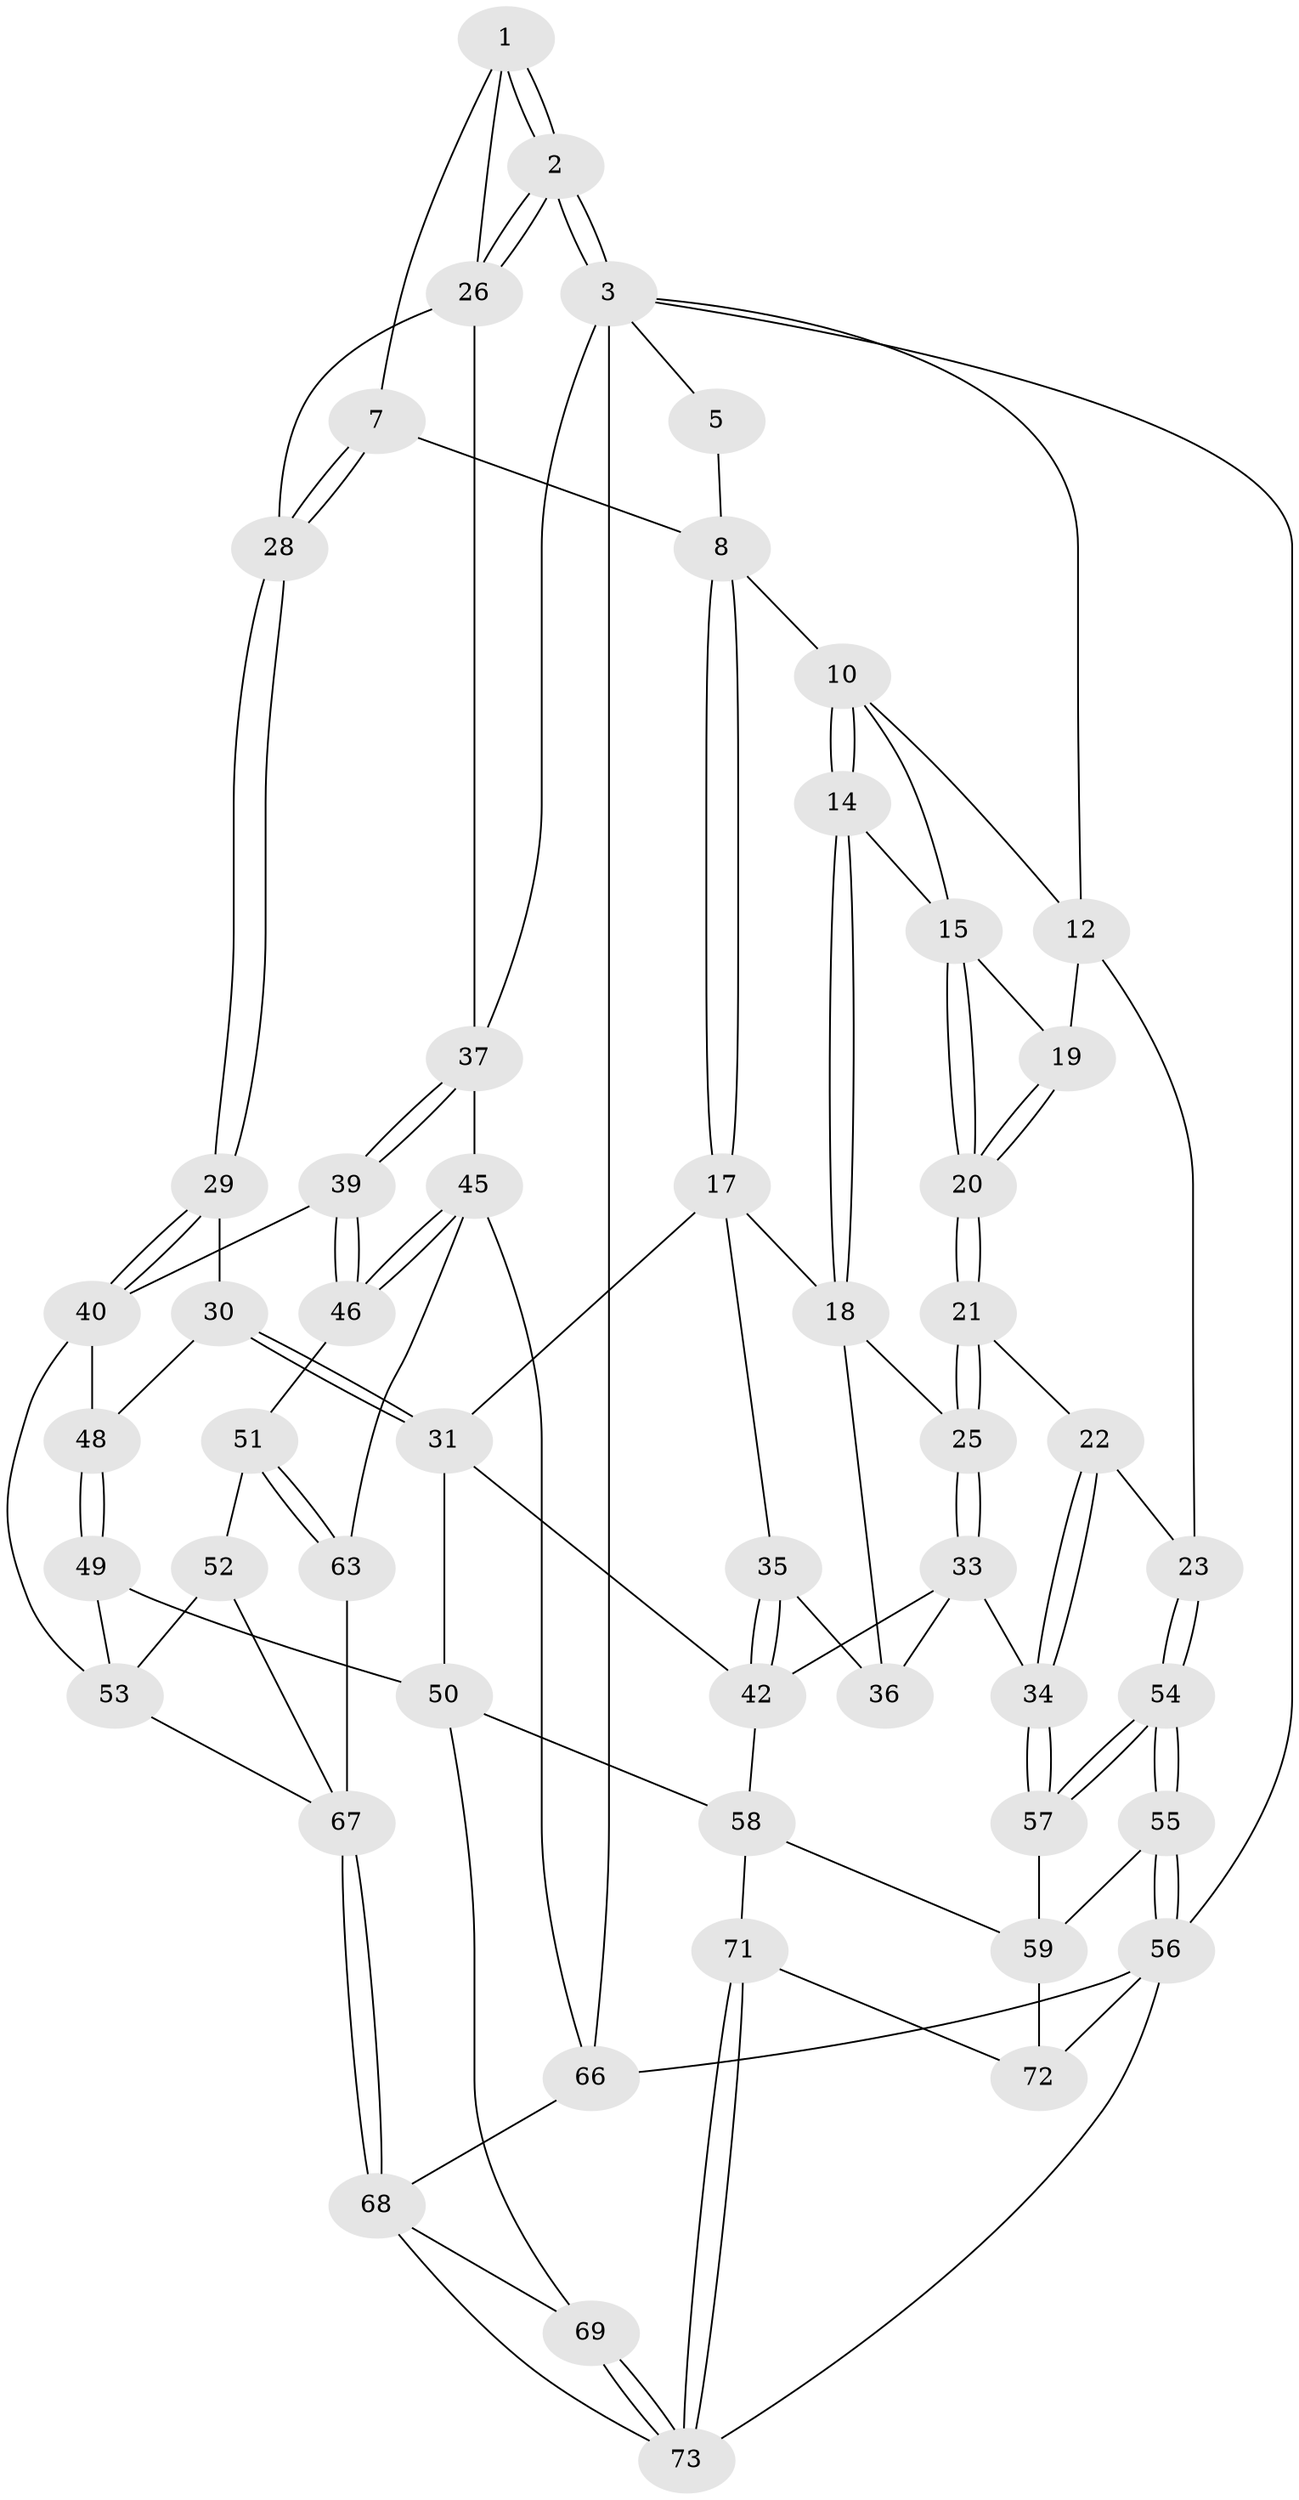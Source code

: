 // original degree distribution, {3: 0.02631578947368421, 6: 0.21052631578947367, 4: 0.23684210526315788, 5: 0.5263157894736842}
// Generated by graph-tools (version 1.1) at 2025/11/02/27/25 16:11:57]
// undirected, 53 vertices, 122 edges
graph export_dot {
graph [start="1"]
  node [color=gray90,style=filled];
  1 [pos="+0.8227533070618718+0",super="+6"];
  2 [pos="+1+0"];
  3 [pos="+1+0",super="+4"];
  5 [pos="+0.3015928137508975+0"];
  7 [pos="+0.5468780180149412+0.20724829211586662"];
  8 [pos="+0.4944951893146528+0.2123241580788705",super="+9"];
  10 [pos="+0.26224952625035775+0.023137432091426536",super="+11"];
  12 [pos="+0.04663583525677722+0.13498277762660052",super="+13"];
  14 [pos="+0.22666042218053456+0.217725035231594"];
  15 [pos="+0.22328531572059127+0.21805247415637125",super="+16"];
  17 [pos="+0.4649759466458916+0.24743282478883885",super="+32"];
  18 [pos="+0.31581332163154063+0.31432997929050627",super="+24"];
  19 [pos="+0.09782617309290466+0.18341766585221825"];
  20 [pos="+0.10838556323215284+0.30046299981025704"];
  21 [pos="+0.09306634596260638+0.3358848462924971"];
  22 [pos="+0.03456501000587388+0.3426847306375521"];
  23 [pos="+0+0.337434047999806"];
  25 [pos="+0.1923713091629043+0.401119267355247"];
  26 [pos="+0.8293201527518129+0.3035865268203123",super="+27"];
  28 [pos="+0.6294499875409231+0.41072600337201937"];
  29 [pos="+0.6235678044951772+0.45567880146006384"];
  30 [pos="+0.5596140886111566+0.49746723287710665"];
  31 [pos="+0.5278846819715575+0.5095267009375334",super="+44"];
  33 [pos="+0.1681194072040463+0.5146264926953876",super="+41"];
  34 [pos="+0.11548933500749779+0.5432355396588446"];
  35 [pos="+0.4051873458890818+0.4794526330248509"];
  36 [pos="+0.3396454115467375+0.4399319775030736"];
  37 [pos="+0.8399684215360211+0.31824722628546437",super="+38"];
  39 [pos="+0.8174351504081961+0.48823779735735884"];
  40 [pos="+0.7763700316329806+0.5123378472917517",super="+47"];
  42 [pos="+0.3322070730451793+0.6310194198540914",super="+43"];
  45 [pos="+1+0.5314957534082381",super="+62"];
  46 [pos="+0.9349637166826323+0.5686618920328999"];
  48 [pos="+0.6558376677738654+0.5665656189396049"];
  49 [pos="+0.5763677936312162+0.677747626226853"];
  50 [pos="+0.5505186430119602+0.6632473657300831",super="+64"];
  51 [pos="+0.9269385209647646+0.5933944771041038"];
  52 [pos="+0.8300440126949071+0.729475687918947"];
  53 [pos="+0.7298776915233869+0.6741593963228315",super="+60"];
  54 [pos="+0+0.5952819752113252"];
  55 [pos="+0+0.7605549866573654"];
  56 [pos="+0+1",super="+74"];
  57 [pos="+0.10916012263226695+0.5478250324896718"];
  58 [pos="+0.2881886168857602+0.7522037849917965",super="+65"];
  59 [pos="+0.1113017872367339+0.5539074594161966",super="+61"];
  63 [pos="+1+0.9648553048890792"];
  66 [pos="+1+1"];
  67 [pos="+0.6263001944535378+0.8687833892623249",super="+70"];
  68 [pos="+0.6212457288187233+0.877163546534543",super="+76"];
  69 [pos="+0.5027392792827281+0.8576195533653728"];
  71 [pos="+0.26057263285478843+0.7948385977912384"];
  72 [pos="+0.20249880261372077+0.8116996073783195"];
  73 [pos="+0.3813963212812082+0.9728989330758653",super="+75"];
  1 -- 2;
  1 -- 2;
  1 -- 26;
  1 -- 7;
  2 -- 3;
  2 -- 3;
  2 -- 26;
  2 -- 26;
  3 -- 66;
  3 -- 37;
  3 -- 56;
  3 -- 12;
  3 -- 5;
  5 -- 8;
  7 -- 8;
  7 -- 28;
  7 -- 28;
  8 -- 17;
  8 -- 17;
  8 -- 10;
  10 -- 14;
  10 -- 14;
  10 -- 12;
  10 -- 15;
  12 -- 19;
  12 -- 23;
  14 -- 15;
  14 -- 18;
  14 -- 18;
  15 -- 20;
  15 -- 20;
  15 -- 19;
  17 -- 18;
  17 -- 35;
  17 -- 31;
  18 -- 25;
  18 -- 36;
  19 -- 20;
  19 -- 20;
  20 -- 21;
  20 -- 21;
  21 -- 22;
  21 -- 25;
  21 -- 25;
  22 -- 23;
  22 -- 34;
  22 -- 34;
  23 -- 54;
  23 -- 54;
  25 -- 33;
  25 -- 33;
  26 -- 28;
  26 -- 37;
  28 -- 29;
  28 -- 29;
  29 -- 30;
  29 -- 40;
  29 -- 40;
  30 -- 31;
  30 -- 31;
  30 -- 48;
  31 -- 42;
  31 -- 50;
  33 -- 34;
  33 -- 42;
  33 -- 36;
  34 -- 57;
  34 -- 57;
  35 -- 36;
  35 -- 42;
  35 -- 42;
  37 -- 39;
  37 -- 39;
  37 -- 45;
  39 -- 40;
  39 -- 46;
  39 -- 46;
  40 -- 48;
  40 -- 53;
  42 -- 58;
  45 -- 46;
  45 -- 46;
  45 -- 66;
  45 -- 63;
  46 -- 51;
  48 -- 49;
  48 -- 49;
  49 -- 50;
  49 -- 53;
  50 -- 58;
  50 -- 69;
  51 -- 52;
  51 -- 63;
  51 -- 63;
  52 -- 53;
  52 -- 67;
  53 -- 67;
  54 -- 55;
  54 -- 55;
  54 -- 57;
  54 -- 57;
  55 -- 56;
  55 -- 56;
  55 -- 59;
  56 -- 66;
  56 -- 72;
  56 -- 73;
  57 -- 59;
  58 -- 59;
  58 -- 71;
  59 -- 72;
  63 -- 67;
  66 -- 68;
  67 -- 68;
  67 -- 68;
  68 -- 69;
  68 -- 73;
  69 -- 73;
  69 -- 73;
  71 -- 72;
  71 -- 73;
  71 -- 73;
}
